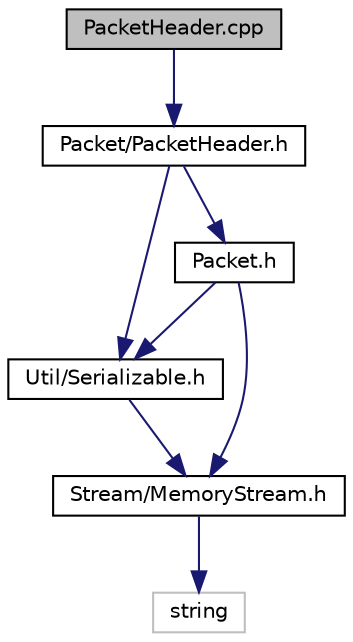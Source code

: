 digraph "PacketHeader.cpp"
{
  edge [fontname="Helvetica",fontsize="10",labelfontname="Helvetica",labelfontsize="10"];
  node [fontname="Helvetica",fontsize="10",shape=record];
  Node0 [label="PacketHeader.cpp",height=0.2,width=0.4,color="black", fillcolor="grey75", style="filled", fontcolor="black"];
  Node0 -> Node1 [color="midnightblue",fontsize="10",style="solid",fontname="Helvetica"];
  Node1 [label="Packet/PacketHeader.h",height=0.2,width=0.4,color="black", fillcolor="white", style="filled",URL="$_packet_header_8h.html"];
  Node1 -> Node2 [color="midnightblue",fontsize="10",style="solid",fontname="Helvetica"];
  Node2 [label="Util/Serializable.h",height=0.2,width=0.4,color="black", fillcolor="white", style="filled",URL="$_serializable_8h.html"];
  Node2 -> Node3 [color="midnightblue",fontsize="10",style="solid",fontname="Helvetica"];
  Node3 [label="Stream/MemoryStream.h",height=0.2,width=0.4,color="black", fillcolor="white", style="filled",URL="$_memory_stream_8h.html"];
  Node3 -> Node4 [color="midnightblue",fontsize="10",style="solid",fontname="Helvetica"];
  Node4 [label="string",height=0.2,width=0.4,color="grey75", fillcolor="white", style="filled"];
  Node1 -> Node5 [color="midnightblue",fontsize="10",style="solid",fontname="Helvetica"];
  Node5 [label="Packet.h",height=0.2,width=0.4,color="black", fillcolor="white", style="filled",URL="$_packet_8h.html"];
  Node5 -> Node2 [color="midnightblue",fontsize="10",style="solid",fontname="Helvetica"];
  Node5 -> Node3 [color="midnightblue",fontsize="10",style="solid",fontname="Helvetica"];
}
